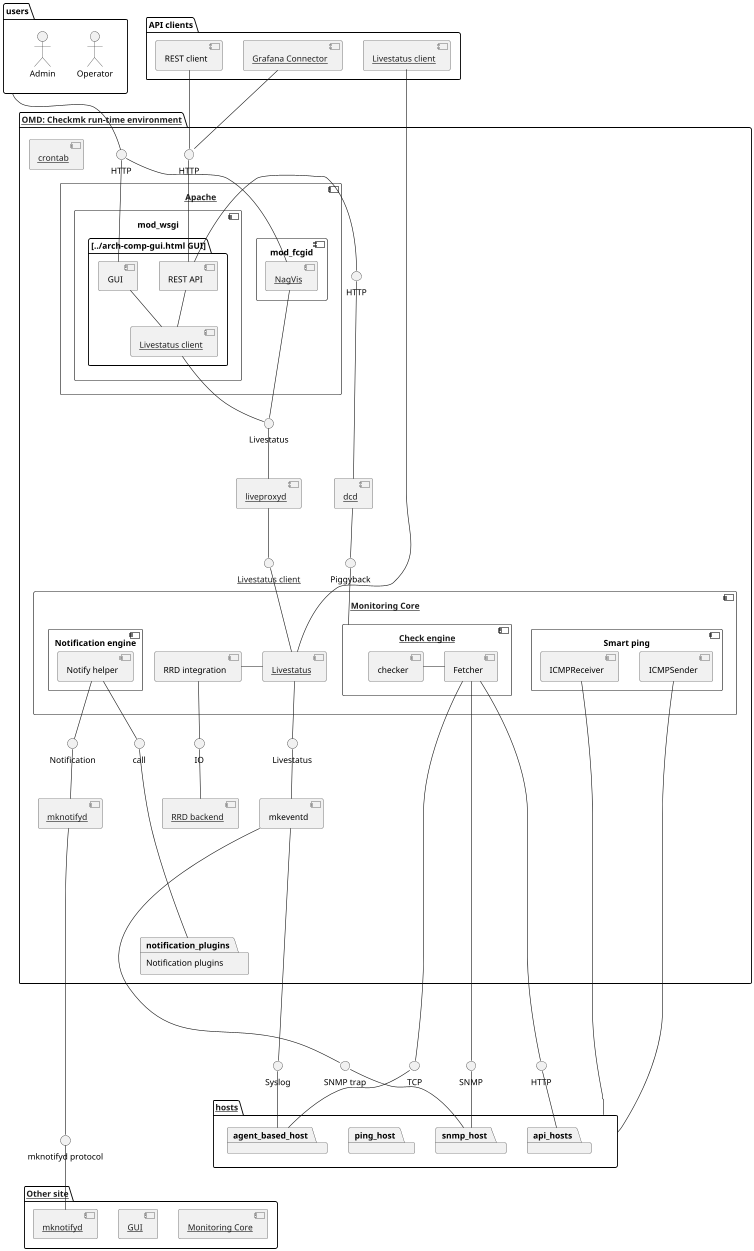@startuml
skinparam componentStyle uml2
skinparam monochrome true
' Remove shadows
skinparam shadowing false
scale 0.6

package users {
    actor "Operator" as operator
    actor "Admin" as admin
}

package "API clients" as api_clients {
    component "[[../arch-comp-grafana-connector.html Grafana Connector]]" as grafana_connector
    component "REST client" as rest_api_client
    component "[[../arch-comp-livestatus-client.html Livestatus client]]" as external_livestatus_client
}

package "[[../arch-comp-omd.html OMD: Checkmk run-time environment]]" as omd {
    interface HTTP as http_gui
    interface HTTP as http_rest_api
    component "[[../arch-comp-apache.html Apache]]" as apache {
        component "mod_wsgi" as mod_wsgi {
            package "[[../arch-comp-gui.html GUI]]" {
                component GUI
                component "REST API" as rest_api
                component "[[../arch-comp-livestatus-client.html Livestatus client]]" as apache_livestatus_client
            }
        }
        component mod_fcgid {
            component "[[../arch-comp-nagvis.html NagVis]]" as nagvis
        }
    }
    interface Livestatus as apache_livestatus

    component "[[../arch-comp-core.html Monitoring Core]]" as cmc {
        component "RRD integration" as rrd_integration
        component "[[../arch-comp-livestatus.html Livestatus]]" as cmc_livestatus_server
        component "[[../arch-comp-checkengine.html Check engine]]" as check_engine {
            component checker
            component Fetcher
        }
        component "Smart ping" as smart_ping {
            component ICMPReceiver
            component ICMPSender
        }
        component "Notification engine" as cmc_notify {
            component "Notify helper" as notify_helper
        }
    }
    interface "call" as call_notification_plugins

    component "[[../arch-comp-crontab.html crontab]]" as crontab

    component "[[../arch-comp-liveproxyd.html liveproxyd]]" as liveproxyd
    interface "[[../arch-comp-livestatus-client.html Livestatus client]]" as liveproxyd_livestatus_client

    component "[[../arch-comp-dcd.html dcd]]" as dcd
    interface "HTTP" as dcd_web_api_client
    interface Piggyback as dcd_piggyback

    component mkeventd
    interface Livestatus as mkeventd_livestatus

    component "[[../arch-comp-mknotifyd.html mknotifyd]]" as mknotifyd
    interface Notification as mknotifyd_notification

    component "[[../arch-comp-rrd-backend.html RRD backend]]" as rrd_backend
    interface "IO" as rrd_io

    package "Notification plugins" as notification_plugins
}

package "[[../arch-comp-distributed.html Other site]]" as other_site {
    component "[[../arch-comp-core.html Monitoring Core]]" as cmc_other_site
    component "[[../arch-comp-gui.html GUI]]" as gui_other_site
    component "[[../arch-comp-mknotifyd.html mknotifyd]]" as mknotifyd_other_site
}
interface "mknotifyd protocol" as mknotifyd_protocol

package "[[../arch-comp-hosts.html hosts]]" as hosts {
    package agent_based_host
    package snmp_host
    package ping_host
    package api_hosts
}
interface TCP
interface Syslog
interface SNMP
interface "SNMP trap" as trap
interface HTTP as api_hosts_http

users -- http_gui
rest_api_client -- http_rest_api
grafana_connector -- http_rest_api

http_gui -- GUI
http_gui -- nagvis
http_rest_api -- rest_api

GUI -- apache_livestatus_client
rest_api -- apache_livestatus_client
apache_livestatus_client -- apache_livestatus
nagvis -- apache_livestatus
apache_livestatus -- liveproxyd

liveproxyd -- liveproxyd_livestatus_client
liveproxyd_livestatus_client -- cmc_livestatus_server

dcd_web_api_client -- dcd
dcd -- dcd_piggyback
dcd_web_api_client - rest_api
dcd_piggyback -- check_engine

' Help visualization
notify_helper -[hidden]r-> rrd_integration
rrd_integration - cmc_livestatus_server
checker - Fetcher

external_livestatus_client -- cmc_livestatus_server
Fetcher ------ TCP
Fetcher ------ SNMP
Fetcher ------ api_hosts_http
TCP -- agent_based_host
SNMP -- snmp_host
api_hosts_http -- api_hosts
ICMPSender ----- hosts
ICMPReceiver ----- hosts

rrd_integration -- rrd_io
rrd_io -- rrd_backend

notify_helper -- call_notification_plugins
call_notification_plugins ----- notification_plugins
notify_helper -- mknotifyd_notification
mknotifyd_notification -- mknotifyd
mknotifyd ------- mknotifyd_protocol
mknotifyd_protocol -- mknotifyd_other_site

cmc_livestatus_server -- mkeventd_livestatus
mkeventd_livestatus -- mkeventd
mkeventd --- Syslog
Syslog -- agent_based_host
mkeventd ------ trap
trap -- snmp_host

@enduml
